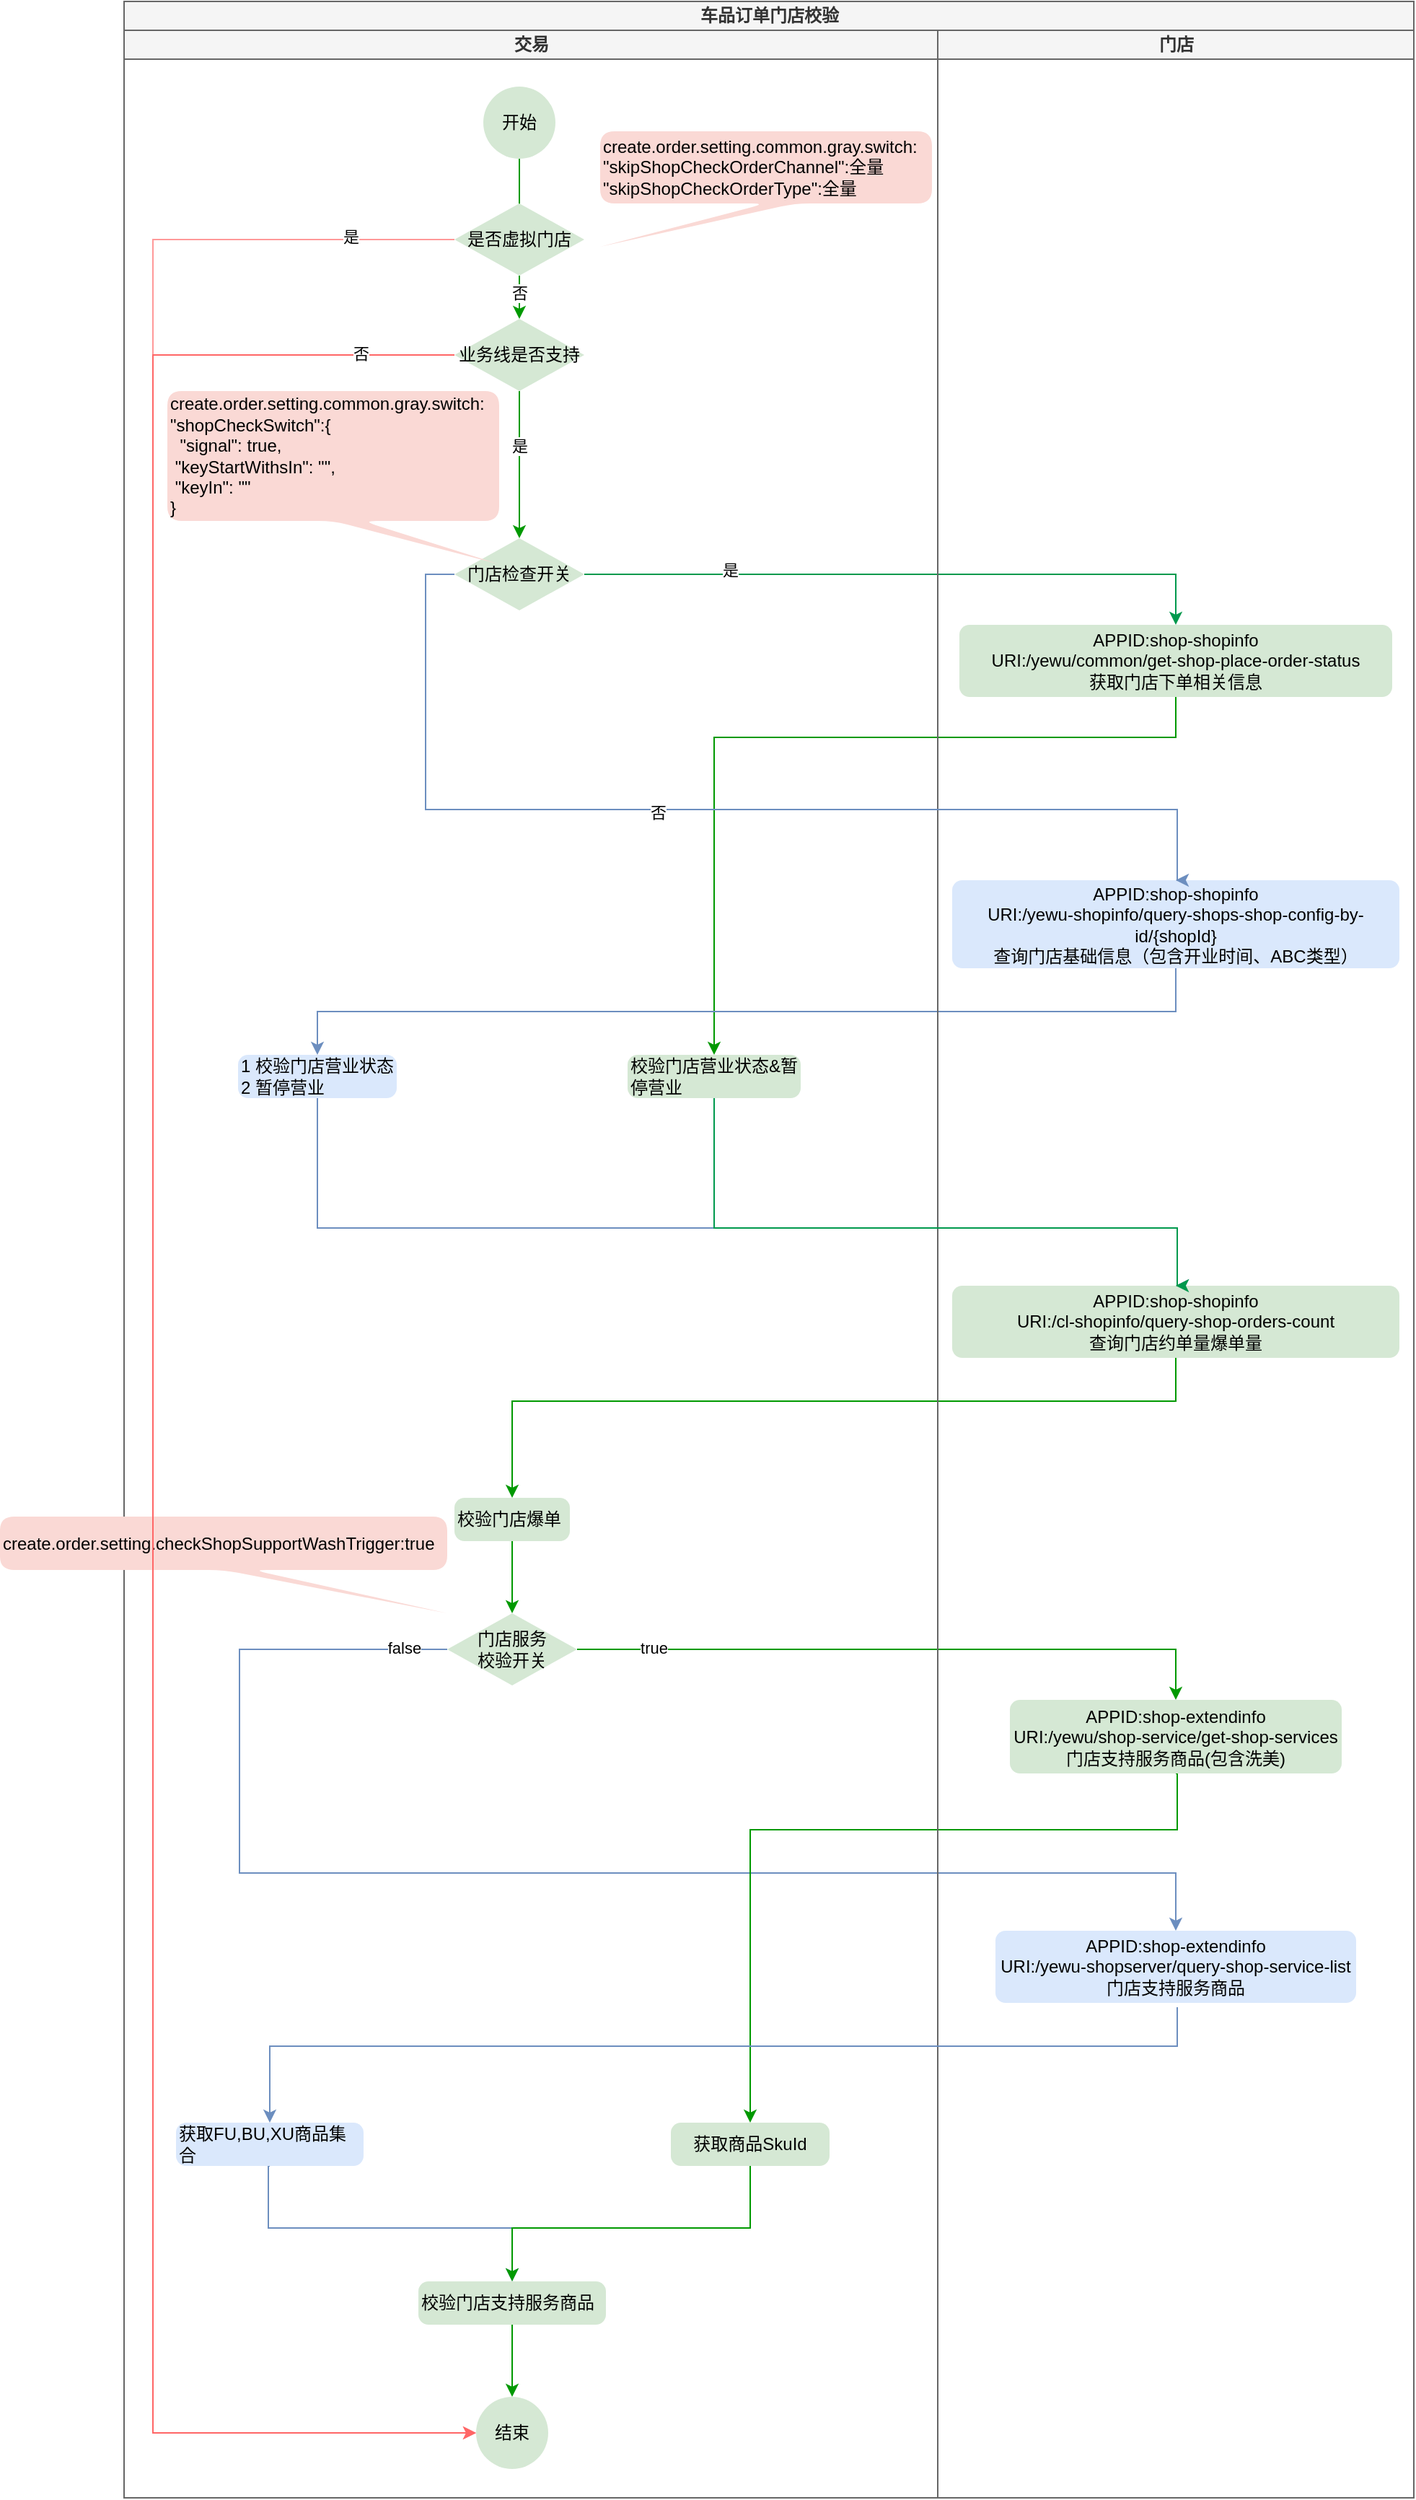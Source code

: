<mxfile version="21.1.2" type="github">
  <diagram name="第 1 页" id="AVt_y9dyFcYkNv5ktKgn">
    <mxGraphModel dx="1224" dy="708" grid="1" gridSize="10" guides="1" tooltips="1" connect="1" arrows="1" fold="1" page="1" pageScale="1" pageWidth="827" pageHeight="1169" math="0" shadow="0">
      <root>
        <mxCell id="0" />
        <mxCell id="1" parent="0" />
        <mxCell id="YUauxcNz8qm9SXKkw9LV-1" value="车品订单门店校验" style="swimlane;childLayout=stackLayout;resizeParent=1;resizeParentMax=0;startSize=20;html=1;strokeColor=#666666;fillColor=#f5f5f5;fontColor=#333333;" vertex="1" parent="1">
          <mxGeometry x="200" y="550" width="894" height="1730" as="geometry" />
        </mxCell>
        <mxCell id="YUauxcNz8qm9SXKkw9LV-2" style="edgeStyle=orthogonalEdgeStyle;rounded=0;orthogonalLoop=1;jettySize=auto;html=1;exitX=1;exitY=0.5;exitDx=0;exitDy=0;exitPerimeter=0;strokeColor=#00994D;" edge="1" parent="YUauxcNz8qm9SXKkw9LV-1" source="YUauxcNz8qm9SXKkw9LV-23" target="YUauxcNz8qm9SXKkw9LV-50">
          <mxGeometry relative="1" as="geometry" />
        </mxCell>
        <mxCell id="YUauxcNz8qm9SXKkw9LV-3" value="是" style="edgeLabel;html=1;align=center;verticalAlign=middle;resizable=0;points=[];" vertex="1" connectable="0" parent="YUauxcNz8qm9SXKkw9LV-2">
          <mxGeometry x="-0.545" y="3" relative="1" as="geometry">
            <mxPoint as="offset" />
          </mxGeometry>
        </mxCell>
        <mxCell id="YUauxcNz8qm9SXKkw9LV-8" style="edgeStyle=orthogonalEdgeStyle;rounded=0;orthogonalLoop=1;jettySize=auto;html=1;exitX=0.5;exitY=1;exitDx=0;exitDy=0;strokeColor=#009900;entryX=0.5;entryY=0;entryDx=0;entryDy=0;" edge="1" parent="YUauxcNz8qm9SXKkw9LV-1" source="YUauxcNz8qm9SXKkw9LV-50" target="YUauxcNz8qm9SXKkw9LV-25">
          <mxGeometry relative="1" as="geometry">
            <mxPoint x="340" y="730" as="targetPoint" />
            <Array as="points">
              <mxPoint x="685" y="510" />
              <mxPoint x="410" y="510" />
            </Array>
          </mxGeometry>
        </mxCell>
        <mxCell id="YUauxcNz8qm9SXKkw9LV-10" style="edgeStyle=orthogonalEdgeStyle;rounded=0;orthogonalLoop=1;jettySize=auto;html=1;exitX=0.5;exitY=1;exitDx=0;exitDy=0;strokeColor=#6C8EBF;entryX=0.5;entryY=0;entryDx=0;entryDy=0;" edge="1" parent="YUauxcNz8qm9SXKkw9LV-1" source="YUauxcNz8qm9SXKkw9LV-52" target="YUauxcNz8qm9SXKkw9LV-27">
          <mxGeometry relative="1" as="geometry">
            <mxPoint x="80" y="730" as="targetPoint" />
          </mxGeometry>
        </mxCell>
        <mxCell id="YUauxcNz8qm9SXKkw9LV-11" style="edgeStyle=orthogonalEdgeStyle;rounded=0;orthogonalLoop=1;jettySize=auto;html=1;entryX=0.5;entryY=0;entryDx=0;entryDy=0;strokeColor=#6C8EBF;exitX=0.5;exitY=1;exitDx=0;exitDy=0;" edge="1" parent="YUauxcNz8qm9SXKkw9LV-1" source="YUauxcNz8qm9SXKkw9LV-27" target="YUauxcNz8qm9SXKkw9LV-53">
          <mxGeometry relative="1" as="geometry">
            <mxPoint x="220" y="880" as="targetPoint" />
            <Array as="points">
              <mxPoint x="134" y="850" />
              <mxPoint x="730" y="850" />
            </Array>
          </mxGeometry>
        </mxCell>
        <mxCell id="YUauxcNz8qm9SXKkw9LV-13" style="edgeStyle=orthogonalEdgeStyle;rounded=0;orthogonalLoop=1;jettySize=auto;html=1;entryX=0.5;entryY=0;entryDx=0;entryDy=0;strokeColor=#009900;exitX=0.5;exitY=1;exitDx=0;exitDy=0;" edge="1" parent="YUauxcNz8qm9SXKkw9LV-1" source="YUauxcNz8qm9SXKkw9LV-53" target="YUauxcNz8qm9SXKkw9LV-30">
          <mxGeometry relative="1" as="geometry">
            <mxPoint x="220" y="910" as="targetPoint" />
            <mxPoint x="615" y="890" as="sourcePoint" />
            <Array as="points">
              <mxPoint x="615" y="970" />
              <mxPoint x="220" y="970" />
            </Array>
          </mxGeometry>
        </mxCell>
        <mxCell id="YUauxcNz8qm9SXKkw9LV-14" style="edgeStyle=orthogonalEdgeStyle;rounded=0;orthogonalLoop=1;jettySize=auto;html=1;entryX=0.5;entryY=0;entryDx=0;entryDy=0;strokeColor=#009900;" edge="1" parent="YUauxcNz8qm9SXKkw9LV-1" source="YUauxcNz8qm9SXKkw9LV-31" target="YUauxcNz8qm9SXKkw9LV-54">
          <mxGeometry relative="1" as="geometry">
            <mxPoint x="600" y="1177" as="targetPoint" />
          </mxGeometry>
        </mxCell>
        <mxCell id="YUauxcNz8qm9SXKkw9LV-15" value="true" style="edgeLabel;html=1;align=center;verticalAlign=middle;resizable=0;points=[];" vertex="1" connectable="0" parent="YUauxcNz8qm9SXKkw9LV-14">
          <mxGeometry x="-0.767" y="1" relative="1" as="geometry">
            <mxPoint as="offset" />
          </mxGeometry>
        </mxCell>
        <mxCell id="YUauxcNz8qm9SXKkw9LV-16" style="edgeStyle=orthogonalEdgeStyle;rounded=0;orthogonalLoop=1;jettySize=auto;html=1;entryX=0.5;entryY=0;entryDx=0;entryDy=0;strokeColor=#6C8EBF;" edge="1" parent="YUauxcNz8qm9SXKkw9LV-1" source="YUauxcNz8qm9SXKkw9LV-31" target="YUauxcNz8qm9SXKkw9LV-55">
          <mxGeometry relative="1" as="geometry">
            <mxPoint x="620" y="1417" as="targetPoint" />
            <Array as="points">
              <mxPoint x="80" y="1142" />
              <mxPoint x="80" y="1297" />
              <mxPoint x="729" y="1297" />
            </Array>
          </mxGeometry>
        </mxCell>
        <mxCell id="YUauxcNz8qm9SXKkw9LV-17" value="false" style="edgeLabel;html=1;align=center;verticalAlign=middle;resizable=0;points=[];" vertex="1" connectable="0" parent="YUauxcNz8qm9SXKkw9LV-16">
          <mxGeometry x="-0.939" y="-1" relative="1" as="geometry">
            <mxPoint as="offset" />
          </mxGeometry>
        </mxCell>
        <mxCell id="YUauxcNz8qm9SXKkw9LV-48" style="edgeStyle=orthogonalEdgeStyle;rounded=0;orthogonalLoop=1;jettySize=auto;html=1;strokeColor=#009900;entryX=0.5;entryY=0;entryDx=0;entryDy=0;exitX=0.5;exitY=1;exitDx=0;exitDy=0;" edge="1" parent="YUauxcNz8qm9SXKkw9LV-1" source="YUauxcNz8qm9SXKkw9LV-54" target="YUauxcNz8qm9SXKkw9LV-44">
          <mxGeometry relative="1" as="geometry">
            <mxPoint x="354" y="1457" as="targetPoint" />
            <Array as="points">
              <mxPoint x="730" y="1228" />
              <mxPoint x="730" y="1267" />
              <mxPoint x="434" y="1267" />
            </Array>
          </mxGeometry>
        </mxCell>
        <mxCell id="YUauxcNz8qm9SXKkw9LV-18" value="交易" style="swimlane;startSize=20;html=1;fillColor=#f5f5f5;fontColor=#333333;strokeColor=#666666;" vertex="1" parent="YUauxcNz8qm9SXKkw9LV-1">
          <mxGeometry y="20" width="564" height="1710" as="geometry" />
        </mxCell>
        <mxCell id="YUauxcNz8qm9SXKkw9LV-19" style="edgeStyle=orthogonalEdgeStyle;rounded=0;orthogonalLoop=1;jettySize=auto;html=1;strokeColor=#009900;" edge="1" parent="YUauxcNz8qm9SXKkw9LV-18" source="YUauxcNz8qm9SXKkw9LV-20">
          <mxGeometry relative="1" as="geometry">
            <mxPoint x="274" y="140" as="targetPoint" />
          </mxGeometry>
        </mxCell>
        <mxCell id="YUauxcNz8qm9SXKkw9LV-20" value="开始" style="strokeWidth=1;html=1;shape=mxgraph.flowchart.start_2;whiteSpace=wrap;fillColor=#d5e8d4;strokeColor=none;" vertex="1" parent="YUauxcNz8qm9SXKkw9LV-18">
          <mxGeometry x="249" y="39" width="50" height="50" as="geometry" />
        </mxCell>
        <mxCell id="YUauxcNz8qm9SXKkw9LV-23" value="门店检查开关" style="strokeWidth=1;html=1;shape=mxgraph.flowchart.decision;whiteSpace=wrap;fillColor=#d5e8d4;strokeColor=none;" vertex="1" parent="YUauxcNz8qm9SXKkw9LV-18">
          <mxGeometry x="229" y="352" width="90" height="50" as="geometry" />
        </mxCell>
        <mxCell id="YUauxcNz8qm9SXKkw9LV-25" value="&lt;div&gt;校验门店营业状态&amp;amp;暂停营业&lt;/div&gt;" style="rounded=1;whiteSpace=wrap;html=1;absoluteArcSize=1;arcSize=14;strokeWidth=1;align=left;strokeColor=none;fillColor=#d5e8d4;" vertex="1" parent="YUauxcNz8qm9SXKkw9LV-18">
          <mxGeometry x="349" y="710" width="120" height="30" as="geometry" />
        </mxCell>
        <mxCell id="YUauxcNz8qm9SXKkw9LV-27" value="&lt;div&gt;1 校验门店营业状态&lt;/div&gt;&lt;div&gt;2 暂停营业&lt;/div&gt;" style="rounded=1;whiteSpace=wrap;html=1;absoluteArcSize=1;arcSize=14;strokeWidth=1;align=left;strokeColor=none;fillColor=#dae8fc;" vertex="1" parent="YUauxcNz8qm9SXKkw9LV-18">
          <mxGeometry x="79" y="710" width="110" height="30" as="geometry" />
        </mxCell>
        <mxCell id="YUauxcNz8qm9SXKkw9LV-28" value="结束" style="strokeWidth=1;html=1;shape=mxgraph.flowchart.start_2;whiteSpace=wrap;fillColor=#d5e8d4;strokeColor=none;" vertex="1" parent="YUauxcNz8qm9SXKkw9LV-18">
          <mxGeometry x="244" y="1640" width="50" height="50" as="geometry" />
        </mxCell>
        <mxCell id="YUauxcNz8qm9SXKkw9LV-29" style="edgeStyle=orthogonalEdgeStyle;rounded=0;orthogonalLoop=1;jettySize=auto;html=1;exitX=0.5;exitY=1;exitDx=0;exitDy=0;entryX=0.5;entryY=0;entryDx=0;entryDy=0;entryPerimeter=0;strokeColor=#009900;" edge="1" parent="YUauxcNz8qm9SXKkw9LV-18" source="YUauxcNz8qm9SXKkw9LV-30" target="YUauxcNz8qm9SXKkw9LV-31">
          <mxGeometry relative="1" as="geometry">
            <mxPoint x="269" y="1087" as="targetPoint" />
          </mxGeometry>
        </mxCell>
        <mxCell id="YUauxcNz8qm9SXKkw9LV-30" value="&lt;div&gt;校验门店爆单&lt;/div&gt;" style="rounded=1;whiteSpace=wrap;html=1;absoluteArcSize=1;arcSize=14;strokeWidth=1;align=left;strokeColor=none;fillColor=#d5e8d4;" vertex="1" parent="YUauxcNz8qm9SXKkw9LV-18">
          <mxGeometry x="229" y="1017" width="80" height="30" as="geometry" />
        </mxCell>
        <mxCell id="YUauxcNz8qm9SXKkw9LV-31" value="门店服务&lt;br&gt;校验开关" style="strokeWidth=1;html=1;shape=mxgraph.flowchart.decision;whiteSpace=wrap;fillColor=#d5e8d4;strokeColor=none;" vertex="1" parent="YUauxcNz8qm9SXKkw9LV-18">
          <mxGeometry x="224" y="1097" width="90" height="50" as="geometry" />
        </mxCell>
        <mxCell id="YUauxcNz8qm9SXKkw9LV-37" style="edgeStyle=orthogonalEdgeStyle;rounded=0;orthogonalLoop=1;jettySize=auto;html=1;entryX=0.5;entryY=0;entryDx=0;entryDy=0;entryPerimeter=0;strokeColor=#009900;" edge="1" parent="YUauxcNz8qm9SXKkw9LV-18" source="YUauxcNz8qm9SXKkw9LV-38" target="YUauxcNz8qm9SXKkw9LV-28">
          <mxGeometry relative="1" as="geometry" />
        </mxCell>
        <mxCell id="YUauxcNz8qm9SXKkw9LV-38" value="&lt;div&gt;校验门店支持服务商品&lt;/div&gt;" style="rounded=1;whiteSpace=wrap;html=1;absoluteArcSize=1;arcSize=14;strokeWidth=1;align=left;strokeColor=none;fillColor=#d5e8d4;" vertex="1" parent="YUauxcNz8qm9SXKkw9LV-18">
          <mxGeometry x="204" y="1560" width="130" height="30" as="geometry" />
        </mxCell>
        <mxCell id="YUauxcNz8qm9SXKkw9LV-39" style="edgeStyle=orthogonalEdgeStyle;rounded=0;orthogonalLoop=1;jettySize=auto;html=1;exitX=0.5;exitY=1;exitDx=0;exitDy=0;entryX=0.5;entryY=0;entryDx=0;entryDy=0;strokeColor=#6C8EBF;" edge="1" parent="YUauxcNz8qm9SXKkw9LV-18" source="YUauxcNz8qm9SXKkw9LV-40" target="YUauxcNz8qm9SXKkw9LV-38">
          <mxGeometry relative="1" as="geometry">
            <mxPoint x="124" y="1480" as="sourcePoint" />
            <Array as="points">
              <mxPoint x="100" y="1480" />
              <mxPoint x="100" y="1523" />
              <mxPoint x="269" y="1523" />
            </Array>
          </mxGeometry>
        </mxCell>
        <mxCell id="YUauxcNz8qm9SXKkw9LV-40" value="获取FU,BU,XU&lt;span style=&quot;background-color: initial;&quot;&gt;商品集合&lt;/span&gt;" style="rounded=1;whiteSpace=wrap;html=1;absoluteArcSize=1;arcSize=14;strokeWidth=1;align=left;strokeColor=none;fillColor=#dae8fc;" vertex="1" parent="YUauxcNz8qm9SXKkw9LV-18">
          <mxGeometry x="36" y="1450" width="130" height="30" as="geometry" />
        </mxCell>
        <mxCell id="YUauxcNz8qm9SXKkw9LV-43" style="edgeStyle=orthogonalEdgeStyle;rounded=0;orthogonalLoop=1;jettySize=auto;html=1;entryX=0.5;entryY=0;entryDx=0;entryDy=0;strokeColor=#009900;" edge="1" parent="YUauxcNz8qm9SXKkw9LV-18" source="YUauxcNz8qm9SXKkw9LV-44" target="YUauxcNz8qm9SXKkw9LV-38">
          <mxGeometry relative="1" as="geometry">
            <Array as="points">
              <mxPoint x="434" y="1523" />
              <mxPoint x="269" y="1523" />
            </Array>
          </mxGeometry>
        </mxCell>
        <mxCell id="YUauxcNz8qm9SXKkw9LV-44" value="获取&lt;span style=&quot;background-color: initial;&quot;&gt;商品SkuId&lt;/span&gt;" style="rounded=1;whiteSpace=wrap;html=1;absoluteArcSize=1;arcSize=14;strokeWidth=1;align=center;strokeColor=none;fillColor=#d5e8d4;" vertex="1" parent="YUauxcNz8qm9SXKkw9LV-18">
          <mxGeometry x="379" y="1450" width="110" height="30" as="geometry" />
        </mxCell>
        <mxCell id="YUauxcNz8qm9SXKkw9LV-46" value="create.order.setting.checkShopSupportWashTrigger:true" style="shape=callout;whiteSpace=wrap;html=1;perimeter=calloutPerimeter;position2=1;fillColor=#fad9d5;strokeColor=none;rounded=1;align=left;" vertex="1" parent="YUauxcNz8qm9SXKkw9LV-18">
          <mxGeometry x="-86" y="1030" width="310" height="67" as="geometry" />
        </mxCell>
        <mxCell id="YUauxcNz8qm9SXKkw9LV-61" style="edgeStyle=orthogonalEdgeStyle;rounded=0;orthogonalLoop=1;jettySize=auto;html=1;entryX=0;entryY=0.5;entryDx=0;entryDy=0;entryPerimeter=0;strokeColor=#FF9999;exitX=0;exitY=0.5;exitDx=0;exitDy=0;exitPerimeter=0;" edge="1" parent="YUauxcNz8qm9SXKkw9LV-18" source="YUauxcNz8qm9SXKkw9LV-59" target="YUauxcNz8qm9SXKkw9LV-28">
          <mxGeometry relative="1" as="geometry">
            <Array as="points">
              <mxPoint x="20" y="145" />
              <mxPoint x="20" y="1665" />
            </Array>
          </mxGeometry>
        </mxCell>
        <mxCell id="YUauxcNz8qm9SXKkw9LV-65" value="是" style="edgeLabel;html=1;align=center;verticalAlign=middle;resizable=0;points=[];" vertex="1" connectable="0" parent="YUauxcNz8qm9SXKkw9LV-61">
          <mxGeometry x="-0.926" y="-2" relative="1" as="geometry">
            <mxPoint as="offset" />
          </mxGeometry>
        </mxCell>
        <mxCell id="YUauxcNz8qm9SXKkw9LV-63" style="edgeStyle=orthogonalEdgeStyle;rounded=0;orthogonalLoop=1;jettySize=auto;html=1;exitX=0.5;exitY=1;exitDx=0;exitDy=0;exitPerimeter=0;strokeColor=#009900;" edge="1" parent="YUauxcNz8qm9SXKkw9LV-18" source="YUauxcNz8qm9SXKkw9LV-59" target="YUauxcNz8qm9SXKkw9LV-60">
          <mxGeometry relative="1" as="geometry">
            <Array as="points">
              <mxPoint x="274" y="190" />
              <mxPoint x="274" y="190" />
            </Array>
          </mxGeometry>
        </mxCell>
        <mxCell id="YUauxcNz8qm9SXKkw9LV-66" value="否" style="edgeLabel;html=1;align=center;verticalAlign=middle;resizable=0;points=[];" vertex="1" connectable="0" parent="YUauxcNz8qm9SXKkw9LV-63">
          <mxGeometry x="-0.25" relative="1" as="geometry">
            <mxPoint as="offset" />
          </mxGeometry>
        </mxCell>
        <mxCell id="YUauxcNz8qm9SXKkw9LV-59" value="是否虚拟门店" style="strokeWidth=1;html=1;shape=mxgraph.flowchart.decision;whiteSpace=wrap;fillColor=#d5e8d4;strokeColor=none;" vertex="1" parent="YUauxcNz8qm9SXKkw9LV-18">
          <mxGeometry x="229" y="120" width="90" height="50" as="geometry" />
        </mxCell>
        <mxCell id="YUauxcNz8qm9SXKkw9LV-62" style="edgeStyle=orthogonalEdgeStyle;rounded=0;orthogonalLoop=1;jettySize=auto;html=1;exitX=0;exitY=0.5;exitDx=0;exitDy=0;exitPerimeter=0;entryX=0;entryY=0.5;entryDx=0;entryDy=0;entryPerimeter=0;strokeColor=#FF6666;" edge="1" parent="YUauxcNz8qm9SXKkw9LV-18" source="YUauxcNz8qm9SXKkw9LV-60" target="YUauxcNz8qm9SXKkw9LV-28">
          <mxGeometry relative="1" as="geometry">
            <mxPoint x="240" y="1760" as="targetPoint" />
            <Array as="points">
              <mxPoint x="20" y="225" />
              <mxPoint x="20" y="1665" />
            </Array>
          </mxGeometry>
        </mxCell>
        <mxCell id="YUauxcNz8qm9SXKkw9LV-67" value="否" style="edgeLabel;html=1;align=center;verticalAlign=middle;resizable=0;points=[];" vertex="1" connectable="0" parent="YUauxcNz8qm9SXKkw9LV-62">
          <mxGeometry x="-0.93" y="-1" relative="1" as="geometry">
            <mxPoint as="offset" />
          </mxGeometry>
        </mxCell>
        <mxCell id="YUauxcNz8qm9SXKkw9LV-64" style="edgeStyle=orthogonalEdgeStyle;rounded=0;orthogonalLoop=1;jettySize=auto;html=1;entryX=0.5;entryY=0;entryDx=0;entryDy=0;entryPerimeter=0;strokeColor=#009900;" edge="1" parent="YUauxcNz8qm9SXKkw9LV-18" source="YUauxcNz8qm9SXKkw9LV-60" target="YUauxcNz8qm9SXKkw9LV-23">
          <mxGeometry relative="1" as="geometry" />
        </mxCell>
        <mxCell id="YUauxcNz8qm9SXKkw9LV-68" value="是" style="edgeLabel;html=1;align=center;verticalAlign=middle;resizable=0;points=[];" vertex="1" connectable="0" parent="YUauxcNz8qm9SXKkw9LV-64">
          <mxGeometry x="-0.255" relative="1" as="geometry">
            <mxPoint as="offset" />
          </mxGeometry>
        </mxCell>
        <mxCell id="YUauxcNz8qm9SXKkw9LV-60" value="业务线是否支持" style="strokeWidth=1;html=1;shape=mxgraph.flowchart.decision;whiteSpace=wrap;fillColor=#d5e8d4;strokeColor=none;" vertex="1" parent="YUauxcNz8qm9SXKkw9LV-18">
          <mxGeometry x="229" y="200" width="90" height="50" as="geometry" />
        </mxCell>
        <mxCell id="YUauxcNz8qm9SXKkw9LV-58" value="create.order.setting.common.gray.switch:&lt;br&gt;&lt;div style=&quot;&quot;&gt;&lt;span style=&quot;background-color: initial;&quot;&gt;&quot;shopCheckSwitch&quot;:&lt;/span&gt;{&lt;/div&gt;&lt;div&gt;&lt;span style=&quot;&quot;&gt;&lt;/span&gt;&amp;nbsp;&lt;span style=&quot;white-space: pre;&quot;&gt;	&lt;/span&gt;&quot;signal&quot;: true,&lt;/div&gt;&lt;div&gt;&lt;span style=&quot;&quot;&gt;	&lt;/span&gt;&lt;span style=&quot;white-space: pre;&quot;&gt;	&lt;/span&gt;&quot;keyStartWithsIn&quot;: &quot;&quot;,&lt;/div&gt;&lt;div&gt;&lt;span style=&quot;&quot;&gt;	&lt;/span&gt;&lt;span style=&quot;white-space: pre;&quot;&gt;	&lt;/span&gt;&quot;keyIn&quot;: &quot;&quot;&lt;/div&gt;&lt;div&gt;}&lt;/div&gt;" style="shape=callout;whiteSpace=wrap;html=1;perimeter=calloutPerimeter;position2=1;fillColor=#fad9d5;strokeColor=none;rounded=1;align=left;" vertex="1" parent="YUauxcNz8qm9SXKkw9LV-18">
          <mxGeometry x="30" y="250" width="230" height="120" as="geometry" />
        </mxCell>
        <mxCell id="YUauxcNz8qm9SXKkw9LV-69" value="create.order.setting.common.gray.switch:&lt;br&gt;&lt;div style=&quot;&quot;&gt;&lt;span style=&quot;background-color: initial;&quot;&gt;&quot;skipShopCheckOrderChannel&quot;:全量&lt;/span&gt;&lt;/div&gt;&lt;div style=&quot;&quot;&gt;&quot;skipShopCheckOrderType&quot;:全量&lt;/div&gt;" style="shape=callout;whiteSpace=wrap;html=1;perimeter=calloutPerimeter;position2=0;fillColor=#fad9d5;strokeColor=none;rounded=1;align=left;" vertex="1" parent="YUauxcNz8qm9SXKkw9LV-18">
          <mxGeometry x="330" y="70" width="230" height="80" as="geometry" />
        </mxCell>
        <mxCell id="YUauxcNz8qm9SXKkw9LV-49" value="门店" style="swimlane;startSize=20;html=1;fillColor=#f5f5f5;fontColor=#333333;strokeColor=#666666;" vertex="1" parent="YUauxcNz8qm9SXKkw9LV-1">
          <mxGeometry x="564" y="20" width="330" height="1710" as="geometry" />
        </mxCell>
        <mxCell id="YUauxcNz8qm9SXKkw9LV-50" value="&lt;div&gt;APPID:shop-shopinfo&lt;/div&gt;&lt;div&gt;URI:/yewu/common/get-shop-place-order-status&lt;/div&gt;&lt;div&gt;获取门店下单相关信息&lt;br&gt;&lt;/div&gt;" style="rounded=1;whiteSpace=wrap;html=1;absoluteArcSize=1;arcSize=14;strokeWidth=1;strokeColor=none;fillColor=#d5e8d4;" vertex="1" parent="YUauxcNz8qm9SXKkw9LV-49">
          <mxGeometry x="15" y="412" width="300" height="50" as="geometry" />
        </mxCell>
        <mxCell id="YUauxcNz8qm9SXKkw9LV-52" value="&lt;div&gt;APPID:shop-shopinfo&lt;/div&gt;&lt;div&gt;URI:/yewu-shopinfo/query-shops-shop-config-by-id/{shopId}&lt;/div&gt;&lt;div&gt;查询门店基础信息（包含开业时间、ABC类型）&lt;br&gt;&lt;/div&gt;" style="rounded=1;whiteSpace=wrap;html=1;absoluteArcSize=1;arcSize=14;strokeWidth=1;strokeColor=none;fillColor=#dae8fc;" vertex="1" parent="YUauxcNz8qm9SXKkw9LV-49">
          <mxGeometry x="10" y="589" width="310" height="61" as="geometry" />
        </mxCell>
        <mxCell id="YUauxcNz8qm9SXKkw9LV-53" value="&lt;div&gt;APPID:shop-shopinfo&lt;/div&gt;&lt;div&gt;URI:/cl-shopinfo/query-shop-orders-count&lt;/div&gt;&lt;div&gt;查询门店约单量爆单量&lt;br&gt;&lt;/div&gt;" style="rounded=1;whiteSpace=wrap;html=1;absoluteArcSize=1;arcSize=14;strokeWidth=1;strokeColor=none;fillColor=#d5e8d4;" vertex="1" parent="YUauxcNz8qm9SXKkw9LV-49">
          <mxGeometry x="10" y="870" width="310" height="50" as="geometry" />
        </mxCell>
        <mxCell id="YUauxcNz8qm9SXKkw9LV-54" value="&lt;div&gt;APPID:shop-extendinfo&lt;/div&gt;&lt;div&gt;URI:/yewu/shop-service/get-shop-services&lt;/div&gt;&lt;div&gt;门店支持服务商品(包含洗美)&lt;br&gt;&lt;/div&gt;" style="rounded=1;whiteSpace=wrap;html=1;absoluteArcSize=1;arcSize=14;strokeWidth=1;strokeColor=none;fillColor=#d5e8d4;" vertex="1" parent="YUauxcNz8qm9SXKkw9LV-49">
          <mxGeometry x="50" y="1157" width="230" height="51" as="geometry" />
        </mxCell>
        <mxCell id="YUauxcNz8qm9SXKkw9LV-55" value="&lt;div&gt;APPID:shop-extendinfo&lt;/div&gt;&lt;div&gt;URI:/yewu-shopserver/query-shop-service-list&lt;/div&gt;&lt;div&gt;门店支持服务商品&lt;br&gt;&lt;/div&gt;" style="rounded=1;whiteSpace=wrap;html=1;absoluteArcSize=1;arcSize=14;strokeWidth=1;strokeColor=none;fillColor=#dae8fc;" vertex="1" parent="YUauxcNz8qm9SXKkw9LV-49">
          <mxGeometry x="40" y="1317" width="250" height="50" as="geometry" />
        </mxCell>
        <mxCell id="YUauxcNz8qm9SXKkw9LV-56" style="edgeStyle=orthogonalEdgeStyle;rounded=0;orthogonalLoop=1;jettySize=auto;html=1;entryX=0.5;entryY=0;entryDx=0;entryDy=0;strokeColor=#6C8EBF;" edge="1" parent="YUauxcNz8qm9SXKkw9LV-1" target="YUauxcNz8qm9SXKkw9LV-40">
          <mxGeometry relative="1" as="geometry">
            <mxPoint x="80" y="1547" as="targetPoint" />
            <Array as="points">
              <mxPoint x="615" y="1417" />
              <mxPoint x="100" y="1417" />
            </Array>
            <mxPoint x="730" y="1390" as="sourcePoint" />
          </mxGeometry>
        </mxCell>
        <mxCell id="YUauxcNz8qm9SXKkw9LV-57" style="edgeStyle=orthogonalEdgeStyle;rounded=0;orthogonalLoop=1;jettySize=auto;html=1;exitX=0.5;exitY=1;exitDx=0;exitDy=0;strokeColor=#00994D;entryX=0.5;entryY=0;entryDx=0;entryDy=0;" edge="1" parent="YUauxcNz8qm9SXKkw9LV-1" source="YUauxcNz8qm9SXKkw9LV-25" target="YUauxcNz8qm9SXKkw9LV-53">
          <mxGeometry relative="1" as="geometry">
            <mxPoint x="460" y="850" as="targetPoint" />
            <Array as="points">
              <mxPoint x="409" y="850" />
              <mxPoint x="730" y="850" />
            </Array>
          </mxGeometry>
        </mxCell>
        <mxCell id="YUauxcNz8qm9SXKkw9LV-21" style="edgeStyle=orthogonalEdgeStyle;rounded=0;orthogonalLoop=1;jettySize=auto;html=1;exitX=0;exitY=0.5;exitDx=0;exitDy=0;exitPerimeter=0;strokeColor=#6C8EBF;entryX=0.5;entryY=0;entryDx=0;entryDy=0;" edge="1" parent="YUauxcNz8qm9SXKkw9LV-1" source="YUauxcNz8qm9SXKkw9LV-23" target="YUauxcNz8qm9SXKkw9LV-52">
          <mxGeometry relative="1" as="geometry">
            <mxPoint x="144" y="562" as="targetPoint" />
            <Array as="points">
              <mxPoint x="209" y="397" />
              <mxPoint x="209" y="560" />
              <mxPoint x="730" y="560" />
            </Array>
          </mxGeometry>
        </mxCell>
        <mxCell id="YUauxcNz8qm9SXKkw9LV-22" value="否" style="edgeLabel;html=1;align=center;verticalAlign=middle;resizable=0;points=[];" vertex="1" connectable="0" parent="YUauxcNz8qm9SXKkw9LV-21">
          <mxGeometry x="-0.088" y="-2" relative="1" as="geometry">
            <mxPoint as="offset" />
          </mxGeometry>
        </mxCell>
      </root>
    </mxGraphModel>
  </diagram>
</mxfile>
